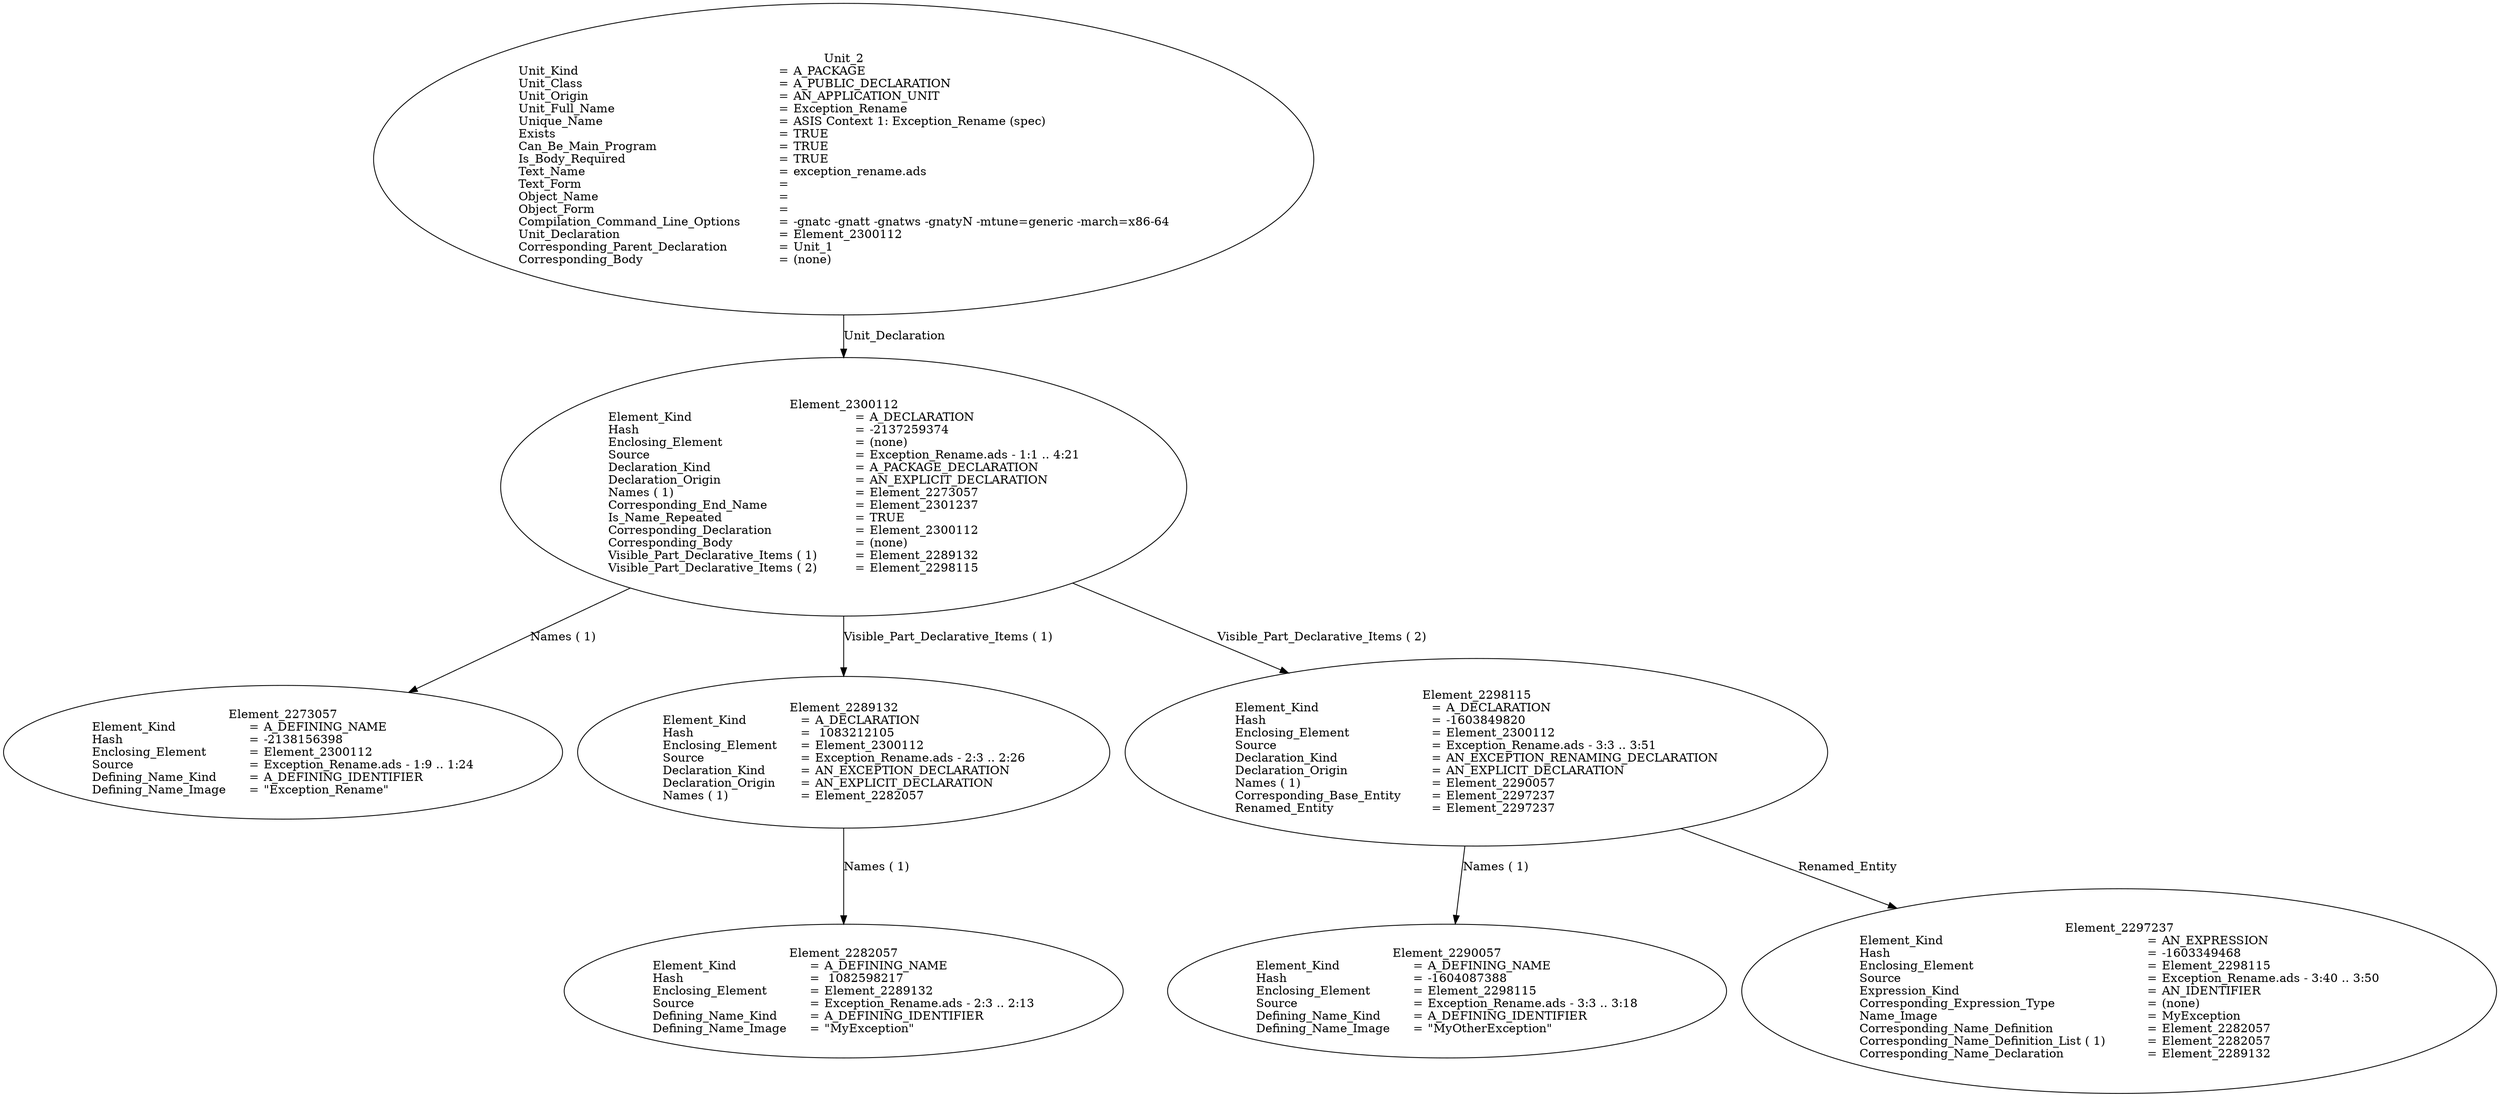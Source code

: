 digraph "exception_rename.adt" {
  Unit_2 -> Element_2300112
      [ label=Unit_Declaration ];
  Unit_2
      [ label=<<TABLE BORDER="0" CELLBORDER="0" CELLSPACING="0" CELLPADDING="0"> 
          <TR><TD COLSPAN="3">Unit_2</TD></TR>
          <TR><TD ALIGN="LEFT">Unit_Kind   </TD><TD> = </TD><TD ALIGN="LEFT">A_PACKAGE</TD></TR>
          <TR><TD ALIGN="LEFT">Unit_Class   </TD><TD> = </TD><TD ALIGN="LEFT">A_PUBLIC_DECLARATION</TD></TR>
          <TR><TD ALIGN="LEFT">Unit_Origin   </TD><TD> = </TD><TD ALIGN="LEFT">AN_APPLICATION_UNIT</TD></TR>
          <TR><TD ALIGN="LEFT">Unit_Full_Name    </TD><TD> = </TD><TD ALIGN="LEFT">Exception_Rename</TD></TR>
          <TR><TD ALIGN="LEFT">Unique_Name   </TD><TD> = </TD><TD ALIGN="LEFT">ASIS Context 1: Exception_Rename (spec)</TD></TR>
          <TR><TD ALIGN="LEFT">Exists  </TD><TD> = </TD><TD ALIGN="LEFT">TRUE</TD></TR>
          <TR><TD ALIGN="LEFT">Can_Be_Main_Program     </TD><TD> = </TD><TD ALIGN="LEFT">TRUE</TD></TR>
          <TR><TD ALIGN="LEFT">Is_Body_Required     </TD><TD> = </TD><TD ALIGN="LEFT">TRUE</TD></TR>
          <TR><TD ALIGN="LEFT">Text_Name   </TD><TD> = </TD><TD ALIGN="LEFT">exception_rename.ads</TD></TR>
          <TR><TD ALIGN="LEFT">Text_Form   </TD><TD> = </TD><TD ALIGN="LEFT"></TD></TR>
          <TR><TD ALIGN="LEFT">Object_Name   </TD><TD> = </TD><TD ALIGN="LEFT"></TD></TR>
          <TR><TD ALIGN="LEFT">Object_Form   </TD><TD> = </TD><TD ALIGN="LEFT"></TD></TR>
          <TR><TD ALIGN="LEFT">Compilation_Command_Line_Options         </TD><TD> = </TD><TD ALIGN="LEFT">-gnatc -gnatt -gnatws -gnatyN -mtune=generic -march=x86-64</TD></TR>
          <TR><TD ALIGN="LEFT">Unit_Declaration     </TD><TD> = </TD><TD ALIGN="LEFT">Element_2300112</TD></TR>
          <TR><TD ALIGN="LEFT">Corresponding_Parent_Declaration         </TD><TD> = </TD><TD ALIGN="LEFT">Unit_1</TD></TR>
          <TR><TD ALIGN="LEFT">Corresponding_Body     </TD><TD> = </TD><TD ALIGN="LEFT">(none)</TD></TR>
          </TABLE>> ];
  Element_2300112 -> Element_2273057
      [ label="Names ( 1)" ];
  Element_2300112 -> Element_2289132
      [ label="Visible_Part_Declarative_Items ( 1)" ];
  Element_2300112 -> Element_2298115
      [ label="Visible_Part_Declarative_Items ( 2)" ];
  Element_2300112
      [ label=<<TABLE BORDER="0" CELLBORDER="0" CELLSPACING="0" CELLPADDING="0"> 
          <TR><TD COLSPAN="3">Element_2300112</TD></TR>
          <TR><TD ALIGN="LEFT">Element_Kind    </TD><TD> = </TD><TD ALIGN="LEFT">A_DECLARATION</TD></TR>
          <TR><TD ALIGN="LEFT">Hash  </TD><TD> = </TD><TD ALIGN="LEFT">-2137259374</TD></TR>
          <TR><TD ALIGN="LEFT">Enclosing_Element     </TD><TD> = </TD><TD ALIGN="LEFT">(none)</TD></TR>
          <TR><TD ALIGN="LEFT">Source  </TD><TD> = </TD><TD ALIGN="LEFT">Exception_Rename.ads - 1:1 .. 4:21</TD></TR>
          <TR><TD ALIGN="LEFT">Declaration_Kind     </TD><TD> = </TD><TD ALIGN="LEFT">A_PACKAGE_DECLARATION</TD></TR>
          <TR><TD ALIGN="LEFT">Declaration_Origin     </TD><TD> = </TD><TD ALIGN="LEFT">AN_EXPLICIT_DECLARATION</TD></TR>
          <TR><TD ALIGN="LEFT">Names ( 1)   </TD><TD> = </TD><TD ALIGN="LEFT">Element_2273057</TD></TR>
          <TR><TD ALIGN="LEFT">Corresponding_End_Name      </TD><TD> = </TD><TD ALIGN="LEFT">Element_2301237</TD></TR>
          <TR><TD ALIGN="LEFT">Is_Name_Repeated     </TD><TD> = </TD><TD ALIGN="LEFT">TRUE</TD></TR>
          <TR><TD ALIGN="LEFT">Corresponding_Declaration       </TD><TD> = </TD><TD ALIGN="LEFT">Element_2300112</TD></TR>
          <TR><TD ALIGN="LEFT">Corresponding_Body     </TD><TD> = </TD><TD ALIGN="LEFT">(none)</TD></TR>
          <TR><TD ALIGN="LEFT">Visible_Part_Declarative_Items ( 1)         </TD><TD> = </TD><TD ALIGN="LEFT">Element_2289132</TD></TR>
          <TR><TD ALIGN="LEFT">Visible_Part_Declarative_Items ( 2)         </TD><TD> = </TD><TD ALIGN="LEFT">Element_2298115</TD></TR>
          </TABLE>> ];
  Element_2273057
      [ label=<<TABLE BORDER="0" CELLBORDER="0" CELLSPACING="0" CELLPADDING="0"> 
          <TR><TD COLSPAN="3">Element_2273057</TD></TR>
          <TR><TD ALIGN="LEFT">Element_Kind    </TD><TD> = </TD><TD ALIGN="LEFT">A_DEFINING_NAME</TD></TR>
          <TR><TD ALIGN="LEFT">Hash  </TD><TD> = </TD><TD ALIGN="LEFT">-2138156398</TD></TR>
          <TR><TD ALIGN="LEFT">Enclosing_Element     </TD><TD> = </TD><TD ALIGN="LEFT">Element_2300112</TD></TR>
          <TR><TD ALIGN="LEFT">Source  </TD><TD> = </TD><TD ALIGN="LEFT">Exception_Rename.ads - 1:9 .. 1:24</TD></TR>
          <TR><TD ALIGN="LEFT">Defining_Name_Kind     </TD><TD> = </TD><TD ALIGN="LEFT">A_DEFINING_IDENTIFIER</TD></TR>
          <TR><TD ALIGN="LEFT">Defining_Name_Image     </TD><TD> = </TD><TD ALIGN="LEFT">"Exception_Rename"</TD></TR>
          </TABLE>> ];
  Element_2289132 -> Element_2282057
      [ label="Names ( 1)" ];
  Element_2289132
      [ label=<<TABLE BORDER="0" CELLBORDER="0" CELLSPACING="0" CELLPADDING="0"> 
          <TR><TD COLSPAN="3">Element_2289132</TD></TR>
          <TR><TD ALIGN="LEFT">Element_Kind    </TD><TD> = </TD><TD ALIGN="LEFT">A_DECLARATION</TD></TR>
          <TR><TD ALIGN="LEFT">Hash  </TD><TD> = </TD><TD ALIGN="LEFT"> 1083212105</TD></TR>
          <TR><TD ALIGN="LEFT">Enclosing_Element     </TD><TD> = </TD><TD ALIGN="LEFT">Element_2300112</TD></TR>
          <TR><TD ALIGN="LEFT">Source  </TD><TD> = </TD><TD ALIGN="LEFT">Exception_Rename.ads - 2:3 .. 2:26</TD></TR>
          <TR><TD ALIGN="LEFT">Declaration_Kind     </TD><TD> = </TD><TD ALIGN="LEFT">AN_EXCEPTION_DECLARATION</TD></TR>
          <TR><TD ALIGN="LEFT">Declaration_Origin     </TD><TD> = </TD><TD ALIGN="LEFT">AN_EXPLICIT_DECLARATION</TD></TR>
          <TR><TD ALIGN="LEFT">Names ( 1)   </TD><TD> = </TD><TD ALIGN="LEFT">Element_2282057</TD></TR>
          </TABLE>> ];
  Element_2282057
      [ label=<<TABLE BORDER="0" CELLBORDER="0" CELLSPACING="0" CELLPADDING="0"> 
          <TR><TD COLSPAN="3">Element_2282057</TD></TR>
          <TR><TD ALIGN="LEFT">Element_Kind    </TD><TD> = </TD><TD ALIGN="LEFT">A_DEFINING_NAME</TD></TR>
          <TR><TD ALIGN="LEFT">Hash  </TD><TD> = </TD><TD ALIGN="LEFT"> 1082598217</TD></TR>
          <TR><TD ALIGN="LEFT">Enclosing_Element     </TD><TD> = </TD><TD ALIGN="LEFT">Element_2289132</TD></TR>
          <TR><TD ALIGN="LEFT">Source  </TD><TD> = </TD><TD ALIGN="LEFT">Exception_Rename.ads - 2:3 .. 2:13</TD></TR>
          <TR><TD ALIGN="LEFT">Defining_Name_Kind     </TD><TD> = </TD><TD ALIGN="LEFT">A_DEFINING_IDENTIFIER</TD></TR>
          <TR><TD ALIGN="LEFT">Defining_Name_Image     </TD><TD> = </TD><TD ALIGN="LEFT">"MyException"</TD></TR>
          </TABLE>> ];
  Element_2298115 -> Element_2290057
      [ label="Names ( 1)" ];
  Element_2298115 -> Element_2297237
      [ label=Renamed_Entity ];
  Element_2298115
      [ label=<<TABLE BORDER="0" CELLBORDER="0" CELLSPACING="0" CELLPADDING="0"> 
          <TR><TD COLSPAN="3">Element_2298115</TD></TR>
          <TR><TD ALIGN="LEFT">Element_Kind    </TD><TD> = </TD><TD ALIGN="LEFT">A_DECLARATION</TD></TR>
          <TR><TD ALIGN="LEFT">Hash  </TD><TD> = </TD><TD ALIGN="LEFT">-1603849820</TD></TR>
          <TR><TD ALIGN="LEFT">Enclosing_Element     </TD><TD> = </TD><TD ALIGN="LEFT">Element_2300112</TD></TR>
          <TR><TD ALIGN="LEFT">Source  </TD><TD> = </TD><TD ALIGN="LEFT">Exception_Rename.ads - 3:3 .. 3:51</TD></TR>
          <TR><TD ALIGN="LEFT">Declaration_Kind     </TD><TD> = </TD><TD ALIGN="LEFT">AN_EXCEPTION_RENAMING_DECLARATION</TD></TR>
          <TR><TD ALIGN="LEFT">Declaration_Origin     </TD><TD> = </TD><TD ALIGN="LEFT">AN_EXPLICIT_DECLARATION</TD></TR>
          <TR><TD ALIGN="LEFT">Names ( 1)   </TD><TD> = </TD><TD ALIGN="LEFT">Element_2290057</TD></TR>
          <TR><TD ALIGN="LEFT">Corresponding_Base_Entity       </TD><TD> = </TD><TD ALIGN="LEFT">Element_2297237</TD></TR>
          <TR><TD ALIGN="LEFT">Renamed_Entity    </TD><TD> = </TD><TD ALIGN="LEFT">Element_2297237</TD></TR>
          </TABLE>> ];
  Element_2290057
      [ label=<<TABLE BORDER="0" CELLBORDER="0" CELLSPACING="0" CELLPADDING="0"> 
          <TR><TD COLSPAN="3">Element_2290057</TD></TR>
          <TR><TD ALIGN="LEFT">Element_Kind    </TD><TD> = </TD><TD ALIGN="LEFT">A_DEFINING_NAME</TD></TR>
          <TR><TD ALIGN="LEFT">Hash  </TD><TD> = </TD><TD ALIGN="LEFT">-1604087388</TD></TR>
          <TR><TD ALIGN="LEFT">Enclosing_Element     </TD><TD> = </TD><TD ALIGN="LEFT">Element_2298115</TD></TR>
          <TR><TD ALIGN="LEFT">Source  </TD><TD> = </TD><TD ALIGN="LEFT">Exception_Rename.ads - 3:3 .. 3:18</TD></TR>
          <TR><TD ALIGN="LEFT">Defining_Name_Kind     </TD><TD> = </TD><TD ALIGN="LEFT">A_DEFINING_IDENTIFIER</TD></TR>
          <TR><TD ALIGN="LEFT">Defining_Name_Image     </TD><TD> = </TD><TD ALIGN="LEFT">"MyOtherException"</TD></TR>
          </TABLE>> ];
  Element_2297237
      [ label=<<TABLE BORDER="0" CELLBORDER="0" CELLSPACING="0" CELLPADDING="0"> 
          <TR><TD COLSPAN="3">Element_2297237</TD></TR>
          <TR><TD ALIGN="LEFT">Element_Kind    </TD><TD> = </TD><TD ALIGN="LEFT">AN_EXPRESSION</TD></TR>
          <TR><TD ALIGN="LEFT">Hash  </TD><TD> = </TD><TD ALIGN="LEFT">-1603349468</TD></TR>
          <TR><TD ALIGN="LEFT">Enclosing_Element     </TD><TD> = </TD><TD ALIGN="LEFT">Element_2298115</TD></TR>
          <TR><TD ALIGN="LEFT">Source  </TD><TD> = </TD><TD ALIGN="LEFT">Exception_Rename.ads - 3:40 .. 3:50</TD></TR>
          <TR><TD ALIGN="LEFT">Expression_Kind    </TD><TD> = </TD><TD ALIGN="LEFT">AN_IDENTIFIER</TD></TR>
          <TR><TD ALIGN="LEFT">Corresponding_Expression_Type        </TD><TD> = </TD><TD ALIGN="LEFT">(none)</TD></TR>
          <TR><TD ALIGN="LEFT">Name_Image   </TD><TD> = </TD><TD ALIGN="LEFT">MyException</TD></TR>
          <TR><TD ALIGN="LEFT">Corresponding_Name_Definition        </TD><TD> = </TD><TD ALIGN="LEFT">Element_2282057</TD></TR>
          <TR><TD ALIGN="LEFT">Corresponding_Name_Definition_List ( 1)          </TD><TD> = </TD><TD ALIGN="LEFT">Element_2282057</TD></TR>
          <TR><TD ALIGN="LEFT">Corresponding_Name_Declaration        </TD><TD> = </TD><TD ALIGN="LEFT">Element_2289132</TD></TR>
          </TABLE>> ]
}
